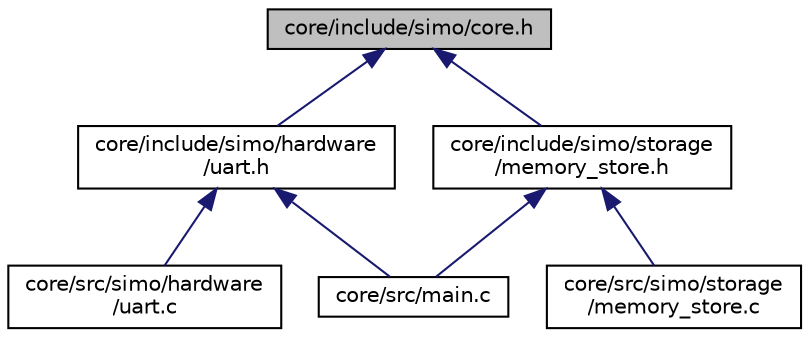 digraph "core/include/simo/core.h"
{
 // LATEX_PDF_SIZE
  edge [fontname="Helvetica",fontsize="10",labelfontname="Helvetica",labelfontsize="10"];
  node [fontname="Helvetica",fontsize="10",shape=record];
  Node1 [label="core/include/simo/core.h",height=0.2,width=0.4,color="black", fillcolor="grey75", style="filled", fontcolor="black",tooltip="Core de la aplicacion. En este archivo van elementos indispensables para la aplicacion...."];
  Node1 -> Node2 [dir="back",color="midnightblue",fontsize="10",style="solid",fontname="Helvetica"];
  Node2 [label="core/include/simo/hardware\l/uart.h",height=0.2,width=0.4,color="black", fillcolor="white", style="filled",URL="$uart_8h.html",tooltip="Capa de abstraccion para manejar el harware uart del micro RP2040 (Raspberry PI PICO)"];
  Node2 -> Node3 [dir="back",color="midnightblue",fontsize="10",style="solid",fontname="Helvetica"];
  Node3 [label="core/src/main.c",height=0.2,width=0.4,color="black", fillcolor="white", style="filled",URL="$main_8c.html",tooltip=" "];
  Node2 -> Node4 [dir="back",color="midnightblue",fontsize="10",style="solid",fontname="Helvetica"];
  Node4 [label="core/src/simo/hardware\l/uart.c",height=0.2,width=0.4,color="black", fillcolor="white", style="filled",URL="$uart_8c.html",tooltip=" "];
  Node1 -> Node5 [dir="back",color="midnightblue",fontsize="10",style="solid",fontname="Helvetica"];
  Node5 [label="core/include/simo/storage\l/memory_store.h",height=0.2,width=0.4,color="black", fillcolor="white", style="filled",URL="$memory__store_8h.html",tooltip="Driver para memory."];
  Node5 -> Node3 [dir="back",color="midnightblue",fontsize="10",style="solid",fontname="Helvetica"];
  Node5 -> Node6 [dir="back",color="midnightblue",fontsize="10",style="solid",fontname="Helvetica"];
  Node6 [label="core/src/simo/storage\l/memory_store.c",height=0.2,width=0.4,color="black", fillcolor="white", style="filled",URL="$memory__store_8c.html",tooltip=" "];
}
